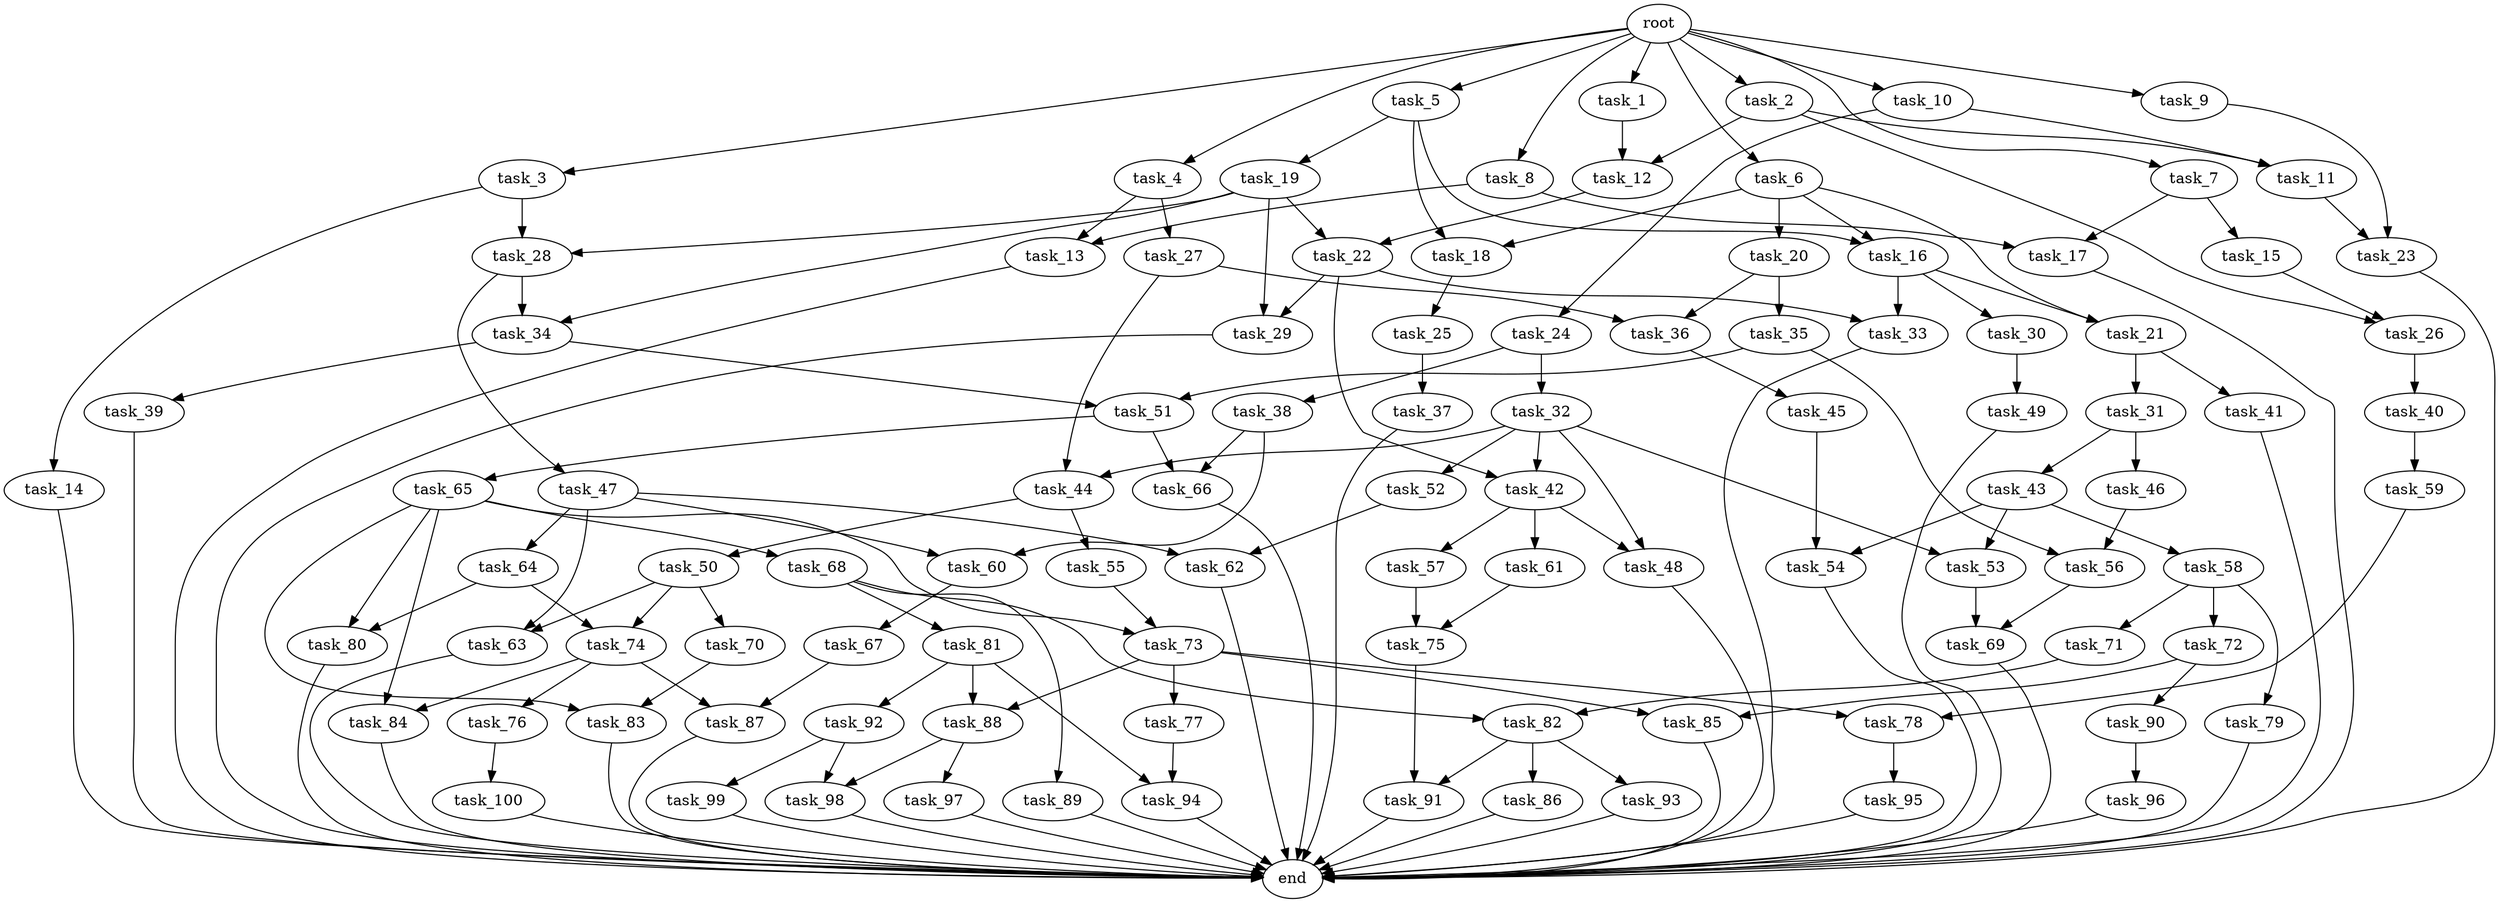 digraph G {
  task_75 [size="8.304624e+10"];
  task_100 [size="7.517284e+11"];
  task_92 [size="7.087334e+11"];
  task_19 [size="3.343330e+11"];
  task_68 [size="6.528695e+11"];
  task_71 [size="3.024450e+11"];
  task_60 [size="6.902468e+11"];
  task_73 [size="3.911845e+11"];
  task_50 [size="7.354868e+11"];
  task_31 [size="8.406435e+11"];
  task_10 [size="7.105616e+11"];
  task_49 [size="8.905192e+11"];
  task_88 [size="4.604362e+11"];
  task_12 [size="4.080550e+11"];
  task_79 [size="9.276445e+11"];
  task_37 [size="1.760745e+11"];
  task_61 [size="6.340189e+11"];
  task_42 [size="2.090394e+11"];
  task_51 [size="5.806851e+11"];
  root [size="0.000000e+00"];
  task_56 [size="8.064544e+11"];
  task_95 [size="4.081154e+11"];
  task_22 [size="4.511500e+11"];
  task_32 [size="7.349940e+11"];
  task_25 [size="6.652926e+11"];
  task_99 [size="5.460678e+11"];
  task_96 [size="2.777789e+11"];
  task_36 [size="9.234225e+11"];
  task_16 [size="4.270589e+11"];
  task_33 [size="5.341972e+11"];
  task_27 [size="4.213287e+10"];
  task_89 [size="9.646188e+11"];
  end [size="0.000000e+00"];
  task_7 [size="8.728410e+11"];
  task_26 [size="8.908978e+11"];
  task_87 [size="8.375661e+11"];
  task_2 [size="2.972211e+11"];
  task_21 [size="8.510235e+11"];
  task_28 [size="4.226248e+11"];
  task_69 [size="4.774674e+11"];
  task_13 [size="4.355537e+11"];
  task_48 [size="3.164992e+11"];
  task_55 [size="8.593893e+11"];
  task_81 [size="9.094145e+11"];
  task_11 [size="3.078927e+11"];
  task_5 [size="9.508493e+11"];
  task_62 [size="1.752510e+11"];
  task_93 [size="4.230320e+11"];
  task_54 [size="6.029184e+11"];
  task_52 [size="7.863662e+11"];
  task_29 [size="4.908952e+11"];
  task_85 [size="9.347031e+11"];
  task_44 [size="3.125139e+11"];
  task_8 [size="2.538863e+11"];
  task_38 [size="2.543230e+11"];
  task_9 [size="8.192412e+11"];
  task_63 [size="6.453757e+10"];
  task_65 [size="9.760153e+11"];
  task_59 [size="8.068545e+11"];
  task_34 [size="1.871685e+11"];
  task_20 [size="2.339082e+11"];
  task_1 [size="1.547754e+10"];
  task_23 [size="1.812112e+11"];
  task_6 [size="8.096462e+11"];
  task_74 [size="9.095939e+11"];
  task_97 [size="7.672959e+10"];
  task_57 [size="1.689813e+11"];
  task_67 [size="7.964435e+11"];
  task_64 [size="7.136254e+11"];
  task_66 [size="7.666814e+11"];
  task_45 [size="2.089487e+11"];
  task_82 [size="4.898831e+11"];
  task_86 [size="9.502018e+11"];
  task_40 [size="3.964000e+11"];
  task_84 [size="7.625577e+11"];
  task_17 [size="6.284366e+11"];
  task_15 [size="7.588697e+11"];
  task_43 [size="3.479305e+11"];
  task_53 [size="7.076079e+11"];
  task_4 [size="7.517280e+11"];
  task_76 [size="6.804623e+11"];
  task_77 [size="2.641143e+11"];
  task_30 [size="2.872825e+11"];
  task_72 [size="3.243826e+10"];
  task_94 [size="9.391856e+11"];
  task_80 [size="3.610980e+11"];
  task_46 [size="3.286622e+11"];
  task_90 [size="8.815197e+11"];
  task_39 [size="3.087191e+11"];
  task_14 [size="3.810279e+11"];
  task_18 [size="1.705456e+11"];
  task_3 [size="7.950768e+11"];
  task_24 [size="4.634022e+11"];
  task_98 [size="1.732314e+10"];
  task_35 [size="6.136129e+11"];
  task_58 [size="7.549816e+10"];
  task_78 [size="8.097047e+11"];
  task_47 [size="7.411352e+11"];
  task_83 [size="7.485581e+11"];
  task_70 [size="9.941621e+11"];
  task_91 [size="2.971556e+11"];
  task_41 [size="5.162403e+11"];

  task_75 -> task_91 [size="1.485778e+08"];
  task_100 -> end [size="1.000000e-12"];
  task_92 -> task_98 [size="8.661568e+06"];
  task_92 -> task_99 [size="5.460678e+08"];
  task_19 -> task_34 [size="9.358427e+07"];
  task_19 -> task_22 [size="2.255750e+08"];
  task_19 -> task_28 [size="2.113124e+08"];
  task_19 -> task_29 [size="2.454476e+08"];
  task_68 -> task_81 [size="9.094145e+08"];
  task_68 -> task_82 [size="2.449416e+08"];
  task_68 -> task_89 [size="9.646188e+08"];
  task_71 -> task_82 [size="2.449416e+08"];
  task_60 -> task_67 [size="7.964435e+08"];
  task_73 -> task_77 [size="2.641143e+08"];
  task_73 -> task_78 [size="4.048523e+08"];
  task_73 -> task_85 [size="4.673515e+08"];
  task_73 -> task_88 [size="2.302181e+08"];
  task_50 -> task_70 [size="9.941621e+08"];
  task_50 -> task_63 [size="3.226878e+07"];
  task_50 -> task_74 [size="4.547970e+08"];
  task_31 -> task_43 [size="3.479305e+08"];
  task_31 -> task_46 [size="3.286622e+08"];
  task_10 -> task_24 [size="4.634022e+08"];
  task_10 -> task_11 [size="1.539464e+08"];
  task_49 -> end [size="1.000000e-12"];
  task_88 -> task_98 [size="8.661568e+06"];
  task_88 -> task_97 [size="7.672959e+07"];
  task_12 -> task_22 [size="2.255750e+08"];
  task_79 -> end [size="1.000000e-12"];
  task_37 -> end [size="1.000000e-12"];
  task_61 -> task_75 [size="4.152312e+07"];
  task_42 -> task_48 [size="1.582496e+08"];
  task_42 -> task_61 [size="6.340189e+08"];
  task_42 -> task_57 [size="1.689813e+08"];
  task_51 -> task_66 [size="3.833407e+08"];
  task_51 -> task_65 [size="9.760153e+08"];
  root -> task_4 [size="1.000000e-12"];
  root -> task_7 [size="1.000000e-12"];
  root -> task_9 [size="1.000000e-12"];
  root -> task_1 [size="1.000000e-12"];
  root -> task_5 [size="1.000000e-12"];
  root -> task_2 [size="1.000000e-12"];
  root -> task_3 [size="1.000000e-12"];
  root -> task_6 [size="1.000000e-12"];
  root -> task_10 [size="1.000000e-12"];
  root -> task_8 [size="1.000000e-12"];
  task_56 -> task_69 [size="2.387337e+08"];
  task_95 -> end [size="1.000000e-12"];
  task_22 -> task_42 [size="1.045197e+08"];
  task_22 -> task_29 [size="2.454476e+08"];
  task_22 -> task_33 [size="2.670986e+08"];
  task_32 -> task_48 [size="1.582496e+08"];
  task_32 -> task_52 [size="7.863662e+08"];
  task_32 -> task_42 [size="1.045197e+08"];
  task_32 -> task_53 [size="3.538039e+08"];
  task_32 -> task_44 [size="1.562570e+08"];
  task_25 -> task_37 [size="1.760745e+08"];
  task_99 -> end [size="1.000000e-12"];
  task_96 -> end [size="1.000000e-12"];
  task_36 -> task_45 [size="2.089487e+08"];
  task_16 -> task_21 [size="4.255118e+08"];
  task_16 -> task_30 [size="2.872825e+08"];
  task_16 -> task_33 [size="2.670986e+08"];
  task_33 -> end [size="1.000000e-12"];
  task_27 -> task_36 [size="4.617112e+08"];
  task_27 -> task_44 [size="1.562570e+08"];
  task_89 -> end [size="1.000000e-12"];
  task_7 -> task_17 [size="3.142183e+08"];
  task_7 -> task_15 [size="7.588697e+08"];
  task_26 -> task_40 [size="3.964000e+08"];
  task_87 -> end [size="1.000000e-12"];
  task_2 -> task_12 [size="2.040275e+08"];
  task_2 -> task_26 [size="4.454489e+08"];
  task_2 -> task_11 [size="1.539464e+08"];
  task_21 -> task_31 [size="8.406435e+08"];
  task_21 -> task_41 [size="5.162403e+08"];
  task_28 -> task_34 [size="9.358427e+07"];
  task_28 -> task_47 [size="7.411352e+08"];
  task_69 -> end [size="1.000000e-12"];
  task_13 -> end [size="1.000000e-12"];
  task_48 -> end [size="1.000000e-12"];
  task_55 -> task_73 [size="1.955922e+08"];
  task_81 -> task_88 [size="2.302181e+08"];
  task_81 -> task_92 [size="7.087334e+08"];
  task_81 -> task_94 [size="4.695928e+08"];
  task_11 -> task_23 [size="9.060559e+07"];
  task_5 -> task_16 [size="2.135294e+08"];
  task_5 -> task_19 [size="3.343330e+08"];
  task_5 -> task_18 [size="8.527278e+07"];
  task_62 -> end [size="1.000000e-12"];
  task_93 -> end [size="1.000000e-12"];
  task_54 -> end [size="1.000000e-12"];
  task_52 -> task_62 [size="8.762551e+07"];
  task_29 -> end [size="1.000000e-12"];
  task_85 -> end [size="1.000000e-12"];
  task_44 -> task_50 [size="7.354868e+08"];
  task_44 -> task_55 [size="8.593893e+08"];
  task_8 -> task_13 [size="2.177768e+08"];
  task_8 -> task_17 [size="3.142183e+08"];
  task_38 -> task_66 [size="3.833407e+08"];
  task_38 -> task_60 [size="3.451234e+08"];
  task_9 -> task_23 [size="9.060559e+07"];
  task_63 -> end [size="1.000000e-12"];
  task_65 -> task_68 [size="6.528695e+08"];
  task_65 -> task_80 [size="1.805490e+08"];
  task_65 -> task_83 [size="3.742790e+08"];
  task_65 -> task_73 [size="1.955922e+08"];
  task_65 -> task_84 [size="3.812788e+08"];
  task_59 -> task_78 [size="4.048523e+08"];
  task_34 -> task_39 [size="3.087191e+08"];
  task_34 -> task_51 [size="2.903426e+08"];
  task_20 -> task_36 [size="4.617112e+08"];
  task_20 -> task_35 [size="6.136129e+08"];
  task_1 -> task_12 [size="2.040275e+08"];
  task_23 -> end [size="1.000000e-12"];
  task_6 -> task_21 [size="4.255118e+08"];
  task_6 -> task_16 [size="2.135294e+08"];
  task_6 -> task_20 [size="2.339082e+08"];
  task_6 -> task_18 [size="8.527278e+07"];
  task_74 -> task_76 [size="6.804623e+08"];
  task_74 -> task_87 [size="4.187830e+08"];
  task_74 -> task_84 [size="3.812788e+08"];
  task_97 -> end [size="1.000000e-12"];
  task_57 -> task_75 [size="4.152312e+07"];
  task_67 -> task_87 [size="4.187830e+08"];
  task_64 -> task_80 [size="1.805490e+08"];
  task_64 -> task_74 [size="4.547970e+08"];
  task_66 -> end [size="1.000000e-12"];
  task_45 -> task_54 [size="3.014592e+08"];
  task_82 -> task_91 [size="1.485778e+08"];
  task_82 -> task_86 [size="9.502018e+08"];
  task_82 -> task_93 [size="4.230320e+08"];
  task_86 -> end [size="1.000000e-12"];
  task_40 -> task_59 [size="8.068545e+08"];
  task_84 -> end [size="1.000000e-12"];
  task_17 -> end [size="1.000000e-12"];
  task_15 -> task_26 [size="4.454489e+08"];
  task_43 -> task_54 [size="3.014592e+08"];
  task_43 -> task_53 [size="3.538039e+08"];
  task_43 -> task_58 [size="7.549816e+07"];
  task_53 -> task_69 [size="2.387337e+08"];
  task_4 -> task_13 [size="2.177768e+08"];
  task_4 -> task_27 [size="4.213287e+07"];
  task_76 -> task_100 [size="7.517284e+08"];
  task_77 -> task_94 [size="4.695928e+08"];
  task_30 -> task_49 [size="8.905192e+08"];
  task_72 -> task_85 [size="4.673515e+08"];
  task_72 -> task_90 [size="8.815197e+08"];
  task_94 -> end [size="1.000000e-12"];
  task_80 -> end [size="1.000000e-12"];
  task_46 -> task_56 [size="4.032272e+08"];
  task_90 -> task_96 [size="2.777789e+08"];
  task_39 -> end [size="1.000000e-12"];
  task_14 -> end [size="1.000000e-12"];
  task_18 -> task_25 [size="6.652926e+08"];
  task_3 -> task_28 [size="2.113124e+08"];
  task_3 -> task_14 [size="3.810279e+08"];
  task_24 -> task_38 [size="2.543230e+08"];
  task_24 -> task_32 [size="7.349940e+08"];
  task_98 -> end [size="1.000000e-12"];
  task_35 -> task_51 [size="2.903426e+08"];
  task_35 -> task_56 [size="4.032272e+08"];
  task_58 -> task_72 [size="3.243826e+07"];
  task_58 -> task_71 [size="3.024450e+08"];
  task_58 -> task_79 [size="9.276445e+08"];
  task_78 -> task_95 [size="4.081154e+08"];
  task_47 -> task_60 [size="3.451234e+08"];
  task_47 -> task_63 [size="3.226878e+07"];
  task_47 -> task_64 [size="7.136254e+08"];
  task_47 -> task_62 [size="8.762551e+07"];
  task_83 -> end [size="1.000000e-12"];
  task_70 -> task_83 [size="3.742790e+08"];
  task_91 -> end [size="1.000000e-12"];
  task_41 -> end [size="1.000000e-12"];
}
